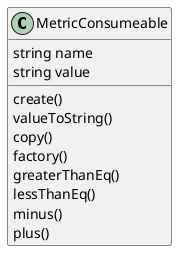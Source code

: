 @startuml

class "MetricConsumeable" as Model {
 string name
 string value

 create()
 valueToString()
 copy()
 factory()
 greaterThanEq()
 lessThanEq()
 minus()
 plus()
 
}



@enduml
